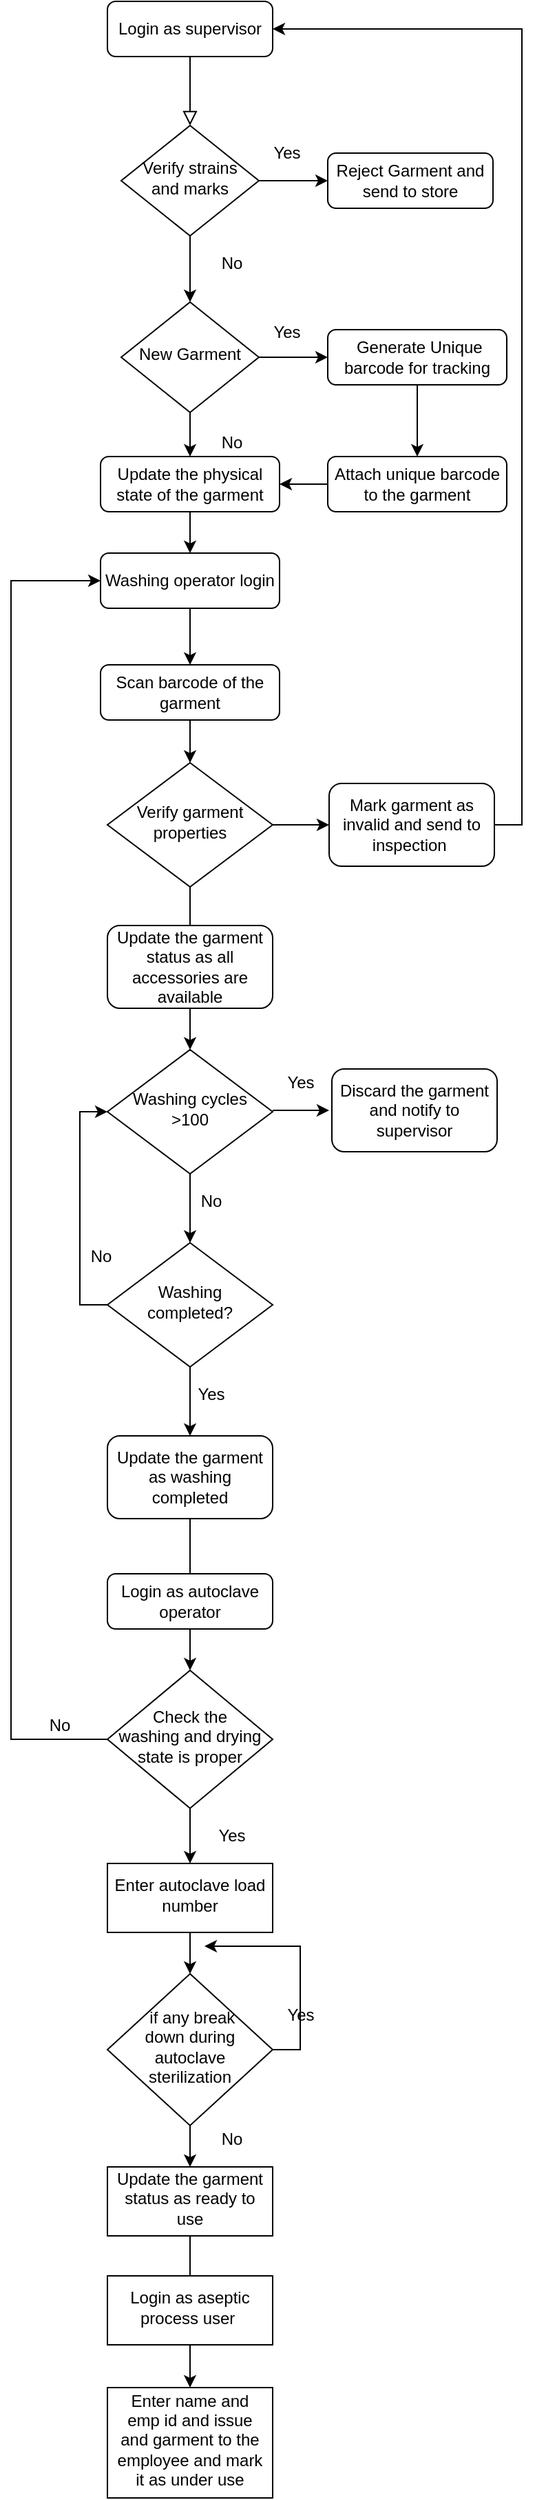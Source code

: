 <mxfile version="14.6.9" type="github">
  <diagram id="C5RBs43oDa-KdzZeNtuy" name="Page-1">
    <mxGraphModel dx="782" dy="437" grid="1" gridSize="10" guides="1" tooltips="1" connect="1" arrows="1" fold="1" page="1" pageScale="1" pageWidth="827" pageHeight="1169" math="0" shadow="0">
      <root>
        <mxCell id="WIyWlLk6GJQsqaUBKTNV-0" />
        <mxCell id="WIyWlLk6GJQsqaUBKTNV-1" parent="WIyWlLk6GJQsqaUBKTNV-0" />
        <mxCell id="WIyWlLk6GJQsqaUBKTNV-2" value="" style="rounded=0;html=1;jettySize=auto;orthogonalLoop=1;fontSize=11;endArrow=block;endFill=0;endSize=8;strokeWidth=1;shadow=0;labelBackgroundColor=none;edgeStyle=orthogonalEdgeStyle;" parent="WIyWlLk6GJQsqaUBKTNV-1" source="WIyWlLk6GJQsqaUBKTNV-3" target="WIyWlLk6GJQsqaUBKTNV-6" edge="1">
          <mxGeometry relative="1" as="geometry" />
        </mxCell>
        <mxCell id="WIyWlLk6GJQsqaUBKTNV-3" value="Login as supervisor" style="rounded=1;whiteSpace=wrap;html=1;fontSize=12;glass=0;strokeWidth=1;shadow=0;" parent="WIyWlLk6GJQsqaUBKTNV-1" vertex="1">
          <mxGeometry x="160" y="80" width="120" height="40" as="geometry" />
        </mxCell>
        <mxCell id="mjYuWuDwwWa4jm_J4tlU-3" style="edgeStyle=orthogonalEdgeStyle;rounded=0;orthogonalLoop=1;jettySize=auto;html=1;exitX=1;exitY=0.5;exitDx=0;exitDy=0;entryX=0;entryY=0.5;entryDx=0;entryDy=0;" edge="1" parent="WIyWlLk6GJQsqaUBKTNV-1" source="WIyWlLk6GJQsqaUBKTNV-6" target="WIyWlLk6GJQsqaUBKTNV-7">
          <mxGeometry relative="1" as="geometry" />
        </mxCell>
        <mxCell id="mjYuWuDwwWa4jm_J4tlU-6" style="edgeStyle=orthogonalEdgeStyle;rounded=0;orthogonalLoop=1;jettySize=auto;html=1;exitX=0.5;exitY=1;exitDx=0;exitDy=0;entryX=0.5;entryY=0;entryDx=0;entryDy=0;" edge="1" parent="WIyWlLk6GJQsqaUBKTNV-1" source="WIyWlLk6GJQsqaUBKTNV-6" target="WIyWlLk6GJQsqaUBKTNV-10">
          <mxGeometry relative="1" as="geometry" />
        </mxCell>
        <mxCell id="WIyWlLk6GJQsqaUBKTNV-6" value="Verify strains&lt;br&gt;and marks" style="rhombus;whiteSpace=wrap;html=1;shadow=0;fontFamily=Helvetica;fontSize=12;align=center;strokeWidth=1;spacing=6;spacingTop=-4;" parent="WIyWlLk6GJQsqaUBKTNV-1" vertex="1">
          <mxGeometry x="170" y="170" width="100" height="80" as="geometry" />
        </mxCell>
        <mxCell id="WIyWlLk6GJQsqaUBKTNV-7" value="Reject Garment and send to store" style="rounded=1;whiteSpace=wrap;html=1;fontSize=12;glass=0;strokeWidth=1;shadow=0;" parent="WIyWlLk6GJQsqaUBKTNV-1" vertex="1">
          <mxGeometry x="320" y="190" width="120" height="40" as="geometry" />
        </mxCell>
        <mxCell id="mjYuWuDwwWa4jm_J4tlU-7" value="" style="edgeStyle=orthogonalEdgeStyle;rounded=0;orthogonalLoop=1;jettySize=auto;html=1;" edge="1" parent="WIyWlLk6GJQsqaUBKTNV-1" source="WIyWlLk6GJQsqaUBKTNV-10" target="mjYuWuDwwWa4jm_J4tlU-5">
          <mxGeometry relative="1" as="geometry" />
        </mxCell>
        <mxCell id="mjYuWuDwwWa4jm_J4tlU-19" value="" style="edgeStyle=orthogonalEdgeStyle;rounded=0;orthogonalLoop=1;jettySize=auto;html=1;" edge="1" parent="WIyWlLk6GJQsqaUBKTNV-1" source="WIyWlLk6GJQsqaUBKTNV-10" target="mjYuWuDwwWa4jm_J4tlU-18">
          <mxGeometry relative="1" as="geometry" />
        </mxCell>
        <mxCell id="WIyWlLk6GJQsqaUBKTNV-10" value="New Garment" style="rhombus;whiteSpace=wrap;html=1;shadow=0;fontFamily=Helvetica;fontSize=12;align=center;strokeWidth=1;spacing=6;spacingTop=-4;" parent="WIyWlLk6GJQsqaUBKTNV-1" vertex="1">
          <mxGeometry x="170" y="298" width="100" height="80" as="geometry" />
        </mxCell>
        <mxCell id="mjYuWuDwwWa4jm_J4tlU-2" value="No" style="text;html=1;align=center;verticalAlign=middle;resizable=0;points=[];autosize=1;strokeColor=none;" vertex="1" parent="WIyWlLk6GJQsqaUBKTNV-1">
          <mxGeometry x="235" y="260" width="30" height="20" as="geometry" />
        </mxCell>
        <mxCell id="mjYuWuDwwWa4jm_J4tlU-4" value="Yes" style="text;html=1;align=center;verticalAlign=middle;resizable=0;points=[];autosize=1;strokeColor=none;" vertex="1" parent="WIyWlLk6GJQsqaUBKTNV-1">
          <mxGeometry x="275" y="180" width="30" height="20" as="geometry" />
        </mxCell>
        <mxCell id="mjYuWuDwwWa4jm_J4tlU-22" value="" style="edgeStyle=orthogonalEdgeStyle;rounded=0;orthogonalLoop=1;jettySize=auto;html=1;" edge="1" parent="WIyWlLk6GJQsqaUBKTNV-1" source="mjYuWuDwwWa4jm_J4tlU-5" target="mjYuWuDwwWa4jm_J4tlU-11">
          <mxGeometry relative="1" as="geometry" />
        </mxCell>
        <mxCell id="mjYuWuDwwWa4jm_J4tlU-5" value="&amp;nbsp;Generate Unique barcode for tracking" style="rounded=1;whiteSpace=wrap;html=1;" vertex="1" parent="WIyWlLk6GJQsqaUBKTNV-1">
          <mxGeometry x="320" y="318" width="130" height="40" as="geometry" />
        </mxCell>
        <mxCell id="mjYuWuDwwWa4jm_J4tlU-8" value="Yes" style="text;html=1;align=center;verticalAlign=middle;resizable=0;points=[];autosize=1;strokeColor=none;" vertex="1" parent="WIyWlLk6GJQsqaUBKTNV-1">
          <mxGeometry x="275" y="310" width="30" height="20" as="geometry" />
        </mxCell>
        <mxCell id="mjYuWuDwwWa4jm_J4tlU-27" value="" style="edgeStyle=orthogonalEdgeStyle;rounded=0;orthogonalLoop=1;jettySize=auto;html=1;" edge="1" parent="WIyWlLk6GJQsqaUBKTNV-1" source="mjYuWuDwwWa4jm_J4tlU-9" target="mjYuWuDwwWa4jm_J4tlU-10">
          <mxGeometry relative="1" as="geometry" />
        </mxCell>
        <mxCell id="mjYuWuDwwWa4jm_J4tlU-9" value="Washing operator login" style="rounded=1;whiteSpace=wrap;html=1;" vertex="1" parent="WIyWlLk6GJQsqaUBKTNV-1">
          <mxGeometry x="155" y="480" width="130" height="40" as="geometry" />
        </mxCell>
        <mxCell id="mjYuWuDwwWa4jm_J4tlU-34" value="" style="edgeStyle=orthogonalEdgeStyle;rounded=0;orthogonalLoop=1;jettySize=auto;html=1;" edge="1" parent="WIyWlLk6GJQsqaUBKTNV-1" source="mjYuWuDwwWa4jm_J4tlU-10" target="mjYuWuDwwWa4jm_J4tlU-28">
          <mxGeometry relative="1" as="geometry" />
        </mxCell>
        <mxCell id="mjYuWuDwwWa4jm_J4tlU-10" value="Scan barcode of the garment" style="rounded=1;whiteSpace=wrap;html=1;" vertex="1" parent="WIyWlLk6GJQsqaUBKTNV-1">
          <mxGeometry x="155" y="561" width="130" height="40" as="geometry" />
        </mxCell>
        <mxCell id="mjYuWuDwwWa4jm_J4tlU-23" value="" style="edgeStyle=orthogonalEdgeStyle;rounded=0;orthogonalLoop=1;jettySize=auto;html=1;" edge="1" parent="WIyWlLk6GJQsqaUBKTNV-1" source="mjYuWuDwwWa4jm_J4tlU-11" target="mjYuWuDwwWa4jm_J4tlU-18">
          <mxGeometry relative="1" as="geometry" />
        </mxCell>
        <mxCell id="mjYuWuDwwWa4jm_J4tlU-11" value="Attach unique barcode to the garment" style="rounded=1;whiteSpace=wrap;html=1;" vertex="1" parent="WIyWlLk6GJQsqaUBKTNV-1">
          <mxGeometry x="320" y="410" width="130" height="40" as="geometry" />
        </mxCell>
        <mxCell id="mjYuWuDwwWa4jm_J4tlU-15" value="No" style="text;html=1;align=center;verticalAlign=middle;resizable=0;points=[];autosize=1;strokeColor=none;" vertex="1" parent="WIyWlLk6GJQsqaUBKTNV-1">
          <mxGeometry x="235" y="390" width="30" height="20" as="geometry" />
        </mxCell>
        <mxCell id="mjYuWuDwwWa4jm_J4tlU-24" value="" style="edgeStyle=orthogonalEdgeStyle;rounded=0;orthogonalLoop=1;jettySize=auto;html=1;" edge="1" parent="WIyWlLk6GJQsqaUBKTNV-1" source="mjYuWuDwwWa4jm_J4tlU-18" target="mjYuWuDwwWa4jm_J4tlU-9">
          <mxGeometry relative="1" as="geometry" />
        </mxCell>
        <mxCell id="mjYuWuDwwWa4jm_J4tlU-18" value="Update the physical state of the garment" style="rounded=1;whiteSpace=wrap;html=1;" vertex="1" parent="WIyWlLk6GJQsqaUBKTNV-1">
          <mxGeometry x="155" y="410" width="130" height="40" as="geometry" />
        </mxCell>
        <mxCell id="mjYuWuDwwWa4jm_J4tlU-33" value="" style="edgeStyle=orthogonalEdgeStyle;rounded=0;orthogonalLoop=1;jettySize=auto;html=1;" edge="1" parent="WIyWlLk6GJQsqaUBKTNV-1" source="mjYuWuDwwWa4jm_J4tlU-28" target="mjYuWuDwwWa4jm_J4tlU-31">
          <mxGeometry relative="1" as="geometry" />
        </mxCell>
        <mxCell id="mjYuWuDwwWa4jm_J4tlU-49" value="" style="edgeStyle=orthogonalEdgeStyle;rounded=0;orthogonalLoop=1;jettySize=auto;html=1;" edge="1" parent="WIyWlLk6GJQsqaUBKTNV-1" source="mjYuWuDwwWa4jm_J4tlU-28" target="mjYuWuDwwWa4jm_J4tlU-39">
          <mxGeometry relative="1" as="geometry" />
        </mxCell>
        <mxCell id="mjYuWuDwwWa4jm_J4tlU-28" value="Verify garment properties" style="rhombus;whiteSpace=wrap;html=1;shadow=0;fontFamily=Helvetica;fontSize=12;align=center;strokeWidth=1;spacing=6;spacingTop=-4;" vertex="1" parent="WIyWlLk6GJQsqaUBKTNV-1">
          <mxGeometry x="160" y="632" width="120" height="90" as="geometry" />
        </mxCell>
        <mxCell id="mjYuWuDwwWa4jm_J4tlU-35" style="edgeStyle=orthogonalEdgeStyle;rounded=0;orthogonalLoop=1;jettySize=auto;html=1;exitX=1;exitY=0.5;exitDx=0;exitDy=0;entryX=1;entryY=0.5;entryDx=0;entryDy=0;" edge="1" parent="WIyWlLk6GJQsqaUBKTNV-1" source="mjYuWuDwwWa4jm_J4tlU-31" target="WIyWlLk6GJQsqaUBKTNV-3">
          <mxGeometry relative="1" as="geometry" />
        </mxCell>
        <mxCell id="mjYuWuDwwWa4jm_J4tlU-31" value="Mark garment as invalid and send to inspection&amp;nbsp;" style="rounded=1;whiteSpace=wrap;html=1;" vertex="1" parent="WIyWlLk6GJQsqaUBKTNV-1">
          <mxGeometry x="321" y="647" width="120" height="60" as="geometry" />
        </mxCell>
        <mxCell id="mjYuWuDwwWa4jm_J4tlU-36" value="Update the garment status as all accessories are available" style="rounded=1;whiteSpace=wrap;html=1;" vertex="1" parent="WIyWlLk6GJQsqaUBKTNV-1">
          <mxGeometry x="160" y="750" width="120" height="60" as="geometry" />
        </mxCell>
        <mxCell id="mjYuWuDwwWa4jm_J4tlU-41" value="" style="edgeStyle=orthogonalEdgeStyle;rounded=0;orthogonalLoop=1;jettySize=auto;html=1;" edge="1" parent="WIyWlLk6GJQsqaUBKTNV-1">
          <mxGeometry relative="1" as="geometry">
            <mxPoint x="280" y="884" as="sourcePoint" />
            <mxPoint x="321" y="884" as="targetPoint" />
          </mxGeometry>
        </mxCell>
        <mxCell id="mjYuWuDwwWa4jm_J4tlU-52" value="" style="edgeStyle=orthogonalEdgeStyle;rounded=0;orthogonalLoop=1;jettySize=auto;html=1;" edge="1" parent="WIyWlLk6GJQsqaUBKTNV-1" source="mjYuWuDwwWa4jm_J4tlU-39">
          <mxGeometry relative="1" as="geometry">
            <mxPoint x="220" y="980" as="targetPoint" />
          </mxGeometry>
        </mxCell>
        <mxCell id="mjYuWuDwwWa4jm_J4tlU-39" value="Washing cycles &amp;gt;100" style="rhombus;whiteSpace=wrap;html=1;shadow=0;fontFamily=Helvetica;fontSize=12;align=center;strokeWidth=1;spacing=6;spacingTop=-4;" vertex="1" parent="WIyWlLk6GJQsqaUBKTNV-1">
          <mxGeometry x="160" y="840" width="120" height="90" as="geometry" />
        </mxCell>
        <mxCell id="mjYuWuDwwWa4jm_J4tlU-40" value="Discard the garment and notify to supervisor" style="rounded=1;whiteSpace=wrap;html=1;" vertex="1" parent="WIyWlLk6GJQsqaUBKTNV-1">
          <mxGeometry x="323" y="854" width="120" height="60" as="geometry" />
        </mxCell>
        <mxCell id="mjYuWuDwwWa4jm_J4tlU-43" value="No" style="text;html=1;align=center;verticalAlign=middle;resizable=0;points=[];autosize=1;strokeColor=none;" vertex="1" parent="WIyWlLk6GJQsqaUBKTNV-1">
          <mxGeometry x="220" y="940" width="30" height="20" as="geometry" />
        </mxCell>
        <mxCell id="mjYuWuDwwWa4jm_J4tlU-44" value="Yes" style="text;html=1;align=center;verticalAlign=middle;resizable=0;points=[];autosize=1;strokeColor=none;" vertex="1" parent="WIyWlLk6GJQsqaUBKTNV-1">
          <mxGeometry x="285" y="854" width="30" height="20" as="geometry" />
        </mxCell>
        <mxCell id="mjYuWuDwwWa4jm_J4tlU-55" style="edgeStyle=orthogonalEdgeStyle;rounded=0;orthogonalLoop=1;jettySize=auto;html=1;entryX=0;entryY=0.5;entryDx=0;entryDy=0;" edge="1" parent="WIyWlLk6GJQsqaUBKTNV-1" source="mjYuWuDwwWa4jm_J4tlU-54" target="mjYuWuDwwWa4jm_J4tlU-39">
          <mxGeometry relative="1" as="geometry">
            <Array as="points">
              <mxPoint x="140" y="1025" />
              <mxPoint x="140" y="885" />
            </Array>
          </mxGeometry>
        </mxCell>
        <mxCell id="mjYuWuDwwWa4jm_J4tlU-58" value="" style="edgeStyle=orthogonalEdgeStyle;rounded=0;orthogonalLoop=1;jettySize=auto;html=1;" edge="1" parent="WIyWlLk6GJQsqaUBKTNV-1" source="mjYuWuDwwWa4jm_J4tlU-54" target="mjYuWuDwwWa4jm_J4tlU-57">
          <mxGeometry relative="1" as="geometry" />
        </mxCell>
        <mxCell id="mjYuWuDwwWa4jm_J4tlU-54" value="Washing completed?" style="rhombus;whiteSpace=wrap;html=1;shadow=0;fontFamily=Helvetica;fontSize=12;align=center;strokeWidth=1;spacing=6;spacingTop=-4;" vertex="1" parent="WIyWlLk6GJQsqaUBKTNV-1">
          <mxGeometry x="160" y="980" width="120" height="90" as="geometry" />
        </mxCell>
        <mxCell id="mjYuWuDwwWa4jm_J4tlU-56" value="Yes" style="text;html=1;align=center;verticalAlign=middle;resizable=0;points=[];autosize=1;strokeColor=none;" vertex="1" parent="WIyWlLk6GJQsqaUBKTNV-1">
          <mxGeometry x="220" y="1080" width="30" height="20" as="geometry" />
        </mxCell>
        <mxCell id="mjYuWuDwwWa4jm_J4tlU-61" value="" style="edgeStyle=orthogonalEdgeStyle;rounded=0;orthogonalLoop=1;jettySize=auto;html=1;" edge="1" parent="WIyWlLk6GJQsqaUBKTNV-1" source="mjYuWuDwwWa4jm_J4tlU-57" target="mjYuWuDwwWa4jm_J4tlU-60">
          <mxGeometry relative="1" as="geometry" />
        </mxCell>
        <mxCell id="mjYuWuDwwWa4jm_J4tlU-57" value="Update the garment as washing completed" style="rounded=1;whiteSpace=wrap;html=1;" vertex="1" parent="WIyWlLk6GJQsqaUBKTNV-1">
          <mxGeometry x="160" y="1120" width="120" height="60" as="geometry" />
        </mxCell>
        <mxCell id="mjYuWuDwwWa4jm_J4tlU-59" value="Login as autoclave operator" style="rounded=1;whiteSpace=wrap;html=1;fontSize=12;glass=0;strokeWidth=1;shadow=0;" vertex="1" parent="WIyWlLk6GJQsqaUBKTNV-1">
          <mxGeometry x="160" y="1220" width="120" height="40" as="geometry" />
        </mxCell>
        <mxCell id="mjYuWuDwwWa4jm_J4tlU-63" value="" style="edgeStyle=orthogonalEdgeStyle;rounded=0;orthogonalLoop=1;jettySize=auto;html=1;" edge="1" parent="WIyWlLk6GJQsqaUBKTNV-1" source="mjYuWuDwwWa4jm_J4tlU-60" target="mjYuWuDwwWa4jm_J4tlU-62">
          <mxGeometry relative="1" as="geometry" />
        </mxCell>
        <mxCell id="mjYuWuDwwWa4jm_J4tlU-67" style="edgeStyle=orthogonalEdgeStyle;rounded=0;orthogonalLoop=1;jettySize=auto;html=1;exitX=1;exitY=0.5;exitDx=0;exitDy=0;entryX=0;entryY=0.5;entryDx=0;entryDy=0;" edge="1" parent="WIyWlLk6GJQsqaUBKTNV-1" source="mjYuWuDwwWa4jm_J4tlU-60" target="mjYuWuDwwWa4jm_J4tlU-9">
          <mxGeometry relative="1" as="geometry">
            <Array as="points">
              <mxPoint x="90" y="1340" />
              <mxPoint x="90" y="500" />
            </Array>
          </mxGeometry>
        </mxCell>
        <mxCell id="mjYuWuDwwWa4jm_J4tlU-60" value="Check the &lt;br&gt;washing and drying state is proper" style="rhombus;whiteSpace=wrap;html=1;shadow=0;fontFamily=Helvetica;fontSize=12;align=center;strokeWidth=1;spacing=6;spacingTop=-4;" vertex="1" parent="WIyWlLk6GJQsqaUBKTNV-1">
          <mxGeometry x="160" y="1290" width="120" height="100" as="geometry" />
        </mxCell>
        <mxCell id="mjYuWuDwwWa4jm_J4tlU-71" value="" style="edgeStyle=orthogonalEdgeStyle;rounded=0;orthogonalLoop=1;jettySize=auto;html=1;" edge="1" parent="WIyWlLk6GJQsqaUBKTNV-1" source="mjYuWuDwwWa4jm_J4tlU-62" target="mjYuWuDwwWa4jm_J4tlU-68">
          <mxGeometry relative="1" as="geometry" />
        </mxCell>
        <mxCell id="mjYuWuDwwWa4jm_J4tlU-62" value="Enter autoclave load number" style="whiteSpace=wrap;html=1;shadow=0;strokeWidth=1;spacing=6;spacingTop=-4;" vertex="1" parent="WIyWlLk6GJQsqaUBKTNV-1">
          <mxGeometry x="160" y="1430" width="120" height="50" as="geometry" />
        </mxCell>
        <mxCell id="mjYuWuDwwWa4jm_J4tlU-64" value="No" style="text;html=1;align=center;verticalAlign=middle;resizable=0;points=[];autosize=1;strokeColor=none;" vertex="1" parent="WIyWlLk6GJQsqaUBKTNV-1">
          <mxGeometry x="140" y="980" width="30" height="20" as="geometry" />
        </mxCell>
        <mxCell id="mjYuWuDwwWa4jm_J4tlU-65" value="Yes" style="text;html=1;align=center;verticalAlign=middle;resizable=0;points=[];autosize=1;strokeColor=none;" vertex="1" parent="WIyWlLk6GJQsqaUBKTNV-1">
          <mxGeometry x="235" y="1400" width="30" height="20" as="geometry" />
        </mxCell>
        <mxCell id="mjYuWuDwwWa4jm_J4tlU-66" value="No" style="text;html=1;align=center;verticalAlign=middle;resizable=0;points=[];autosize=1;strokeColor=none;" vertex="1" parent="WIyWlLk6GJQsqaUBKTNV-1">
          <mxGeometry x="110" y="1320" width="30" height="20" as="geometry" />
        </mxCell>
        <mxCell id="mjYuWuDwwWa4jm_J4tlU-73" style="edgeStyle=orthogonalEdgeStyle;rounded=0;orthogonalLoop=1;jettySize=auto;html=1;exitX=1;exitY=0.5;exitDx=0;exitDy=0;" edge="1" parent="WIyWlLk6GJQsqaUBKTNV-1" source="mjYuWuDwwWa4jm_J4tlU-68">
          <mxGeometry relative="1" as="geometry">
            <mxPoint x="230" y="1490" as="targetPoint" />
          </mxGeometry>
        </mxCell>
        <mxCell id="mjYuWuDwwWa4jm_J4tlU-75" value="" style="edgeStyle=orthogonalEdgeStyle;rounded=0;orthogonalLoop=1;jettySize=auto;html=1;" edge="1" parent="WIyWlLk6GJQsqaUBKTNV-1" source="mjYuWuDwwWa4jm_J4tlU-68" target="mjYuWuDwwWa4jm_J4tlU-74">
          <mxGeometry relative="1" as="geometry" />
        </mxCell>
        <mxCell id="mjYuWuDwwWa4jm_J4tlU-68" value="&amp;nbsp;if any break &lt;br&gt;down during autoclave sterilization" style="rhombus;whiteSpace=wrap;html=1;shadow=0;fontFamily=Helvetica;fontSize=12;align=center;strokeWidth=1;spacing=6;spacingTop=-4;" vertex="1" parent="WIyWlLk6GJQsqaUBKTNV-1">
          <mxGeometry x="160" y="1510" width="120" height="110" as="geometry" />
        </mxCell>
        <mxCell id="mjYuWuDwwWa4jm_J4tlU-69" value="Yes" style="text;html=1;align=center;verticalAlign=middle;resizable=0;points=[];autosize=1;strokeColor=none;" vertex="1" parent="WIyWlLk6GJQsqaUBKTNV-1">
          <mxGeometry x="285" y="1530" width="30" height="20" as="geometry" />
        </mxCell>
        <mxCell id="mjYuWuDwwWa4jm_J4tlU-79" value="" style="edgeStyle=orthogonalEdgeStyle;rounded=0;orthogonalLoop=1;jettySize=auto;html=1;" edge="1" parent="WIyWlLk6GJQsqaUBKTNV-1" source="mjYuWuDwwWa4jm_J4tlU-74" target="mjYuWuDwwWa4jm_J4tlU-78">
          <mxGeometry relative="1" as="geometry" />
        </mxCell>
        <mxCell id="mjYuWuDwwWa4jm_J4tlU-74" value="Update the garment status as ready to use" style="whiteSpace=wrap;html=1;shadow=0;strokeWidth=1;spacing=6;spacingTop=-4;" vertex="1" parent="WIyWlLk6GJQsqaUBKTNV-1">
          <mxGeometry x="160" y="1650" width="120" height="50" as="geometry" />
        </mxCell>
        <mxCell id="mjYuWuDwwWa4jm_J4tlU-76" value="No" style="text;html=1;align=center;verticalAlign=middle;resizable=0;points=[];autosize=1;strokeColor=none;" vertex="1" parent="WIyWlLk6GJQsqaUBKTNV-1">
          <mxGeometry x="235" y="1620" width="30" height="20" as="geometry" />
        </mxCell>
        <mxCell id="mjYuWuDwwWa4jm_J4tlU-77" value="Login as aseptic process user&amp;nbsp;" style="whiteSpace=wrap;html=1;shadow=0;strokeWidth=1;spacing=6;spacingTop=-4;" vertex="1" parent="WIyWlLk6GJQsqaUBKTNV-1">
          <mxGeometry x="160" y="1729" width="120" height="50" as="geometry" />
        </mxCell>
        <mxCell id="mjYuWuDwwWa4jm_J4tlU-78" value="Enter name and emp id and issue and garment to the employee and mark it as under use" style="whiteSpace=wrap;html=1;shadow=0;strokeWidth=1;spacing=6;spacingTop=-4;" vertex="1" parent="WIyWlLk6GJQsqaUBKTNV-1">
          <mxGeometry x="160" y="1810" width="120" height="80" as="geometry" />
        </mxCell>
      </root>
    </mxGraphModel>
  </diagram>
</mxfile>
